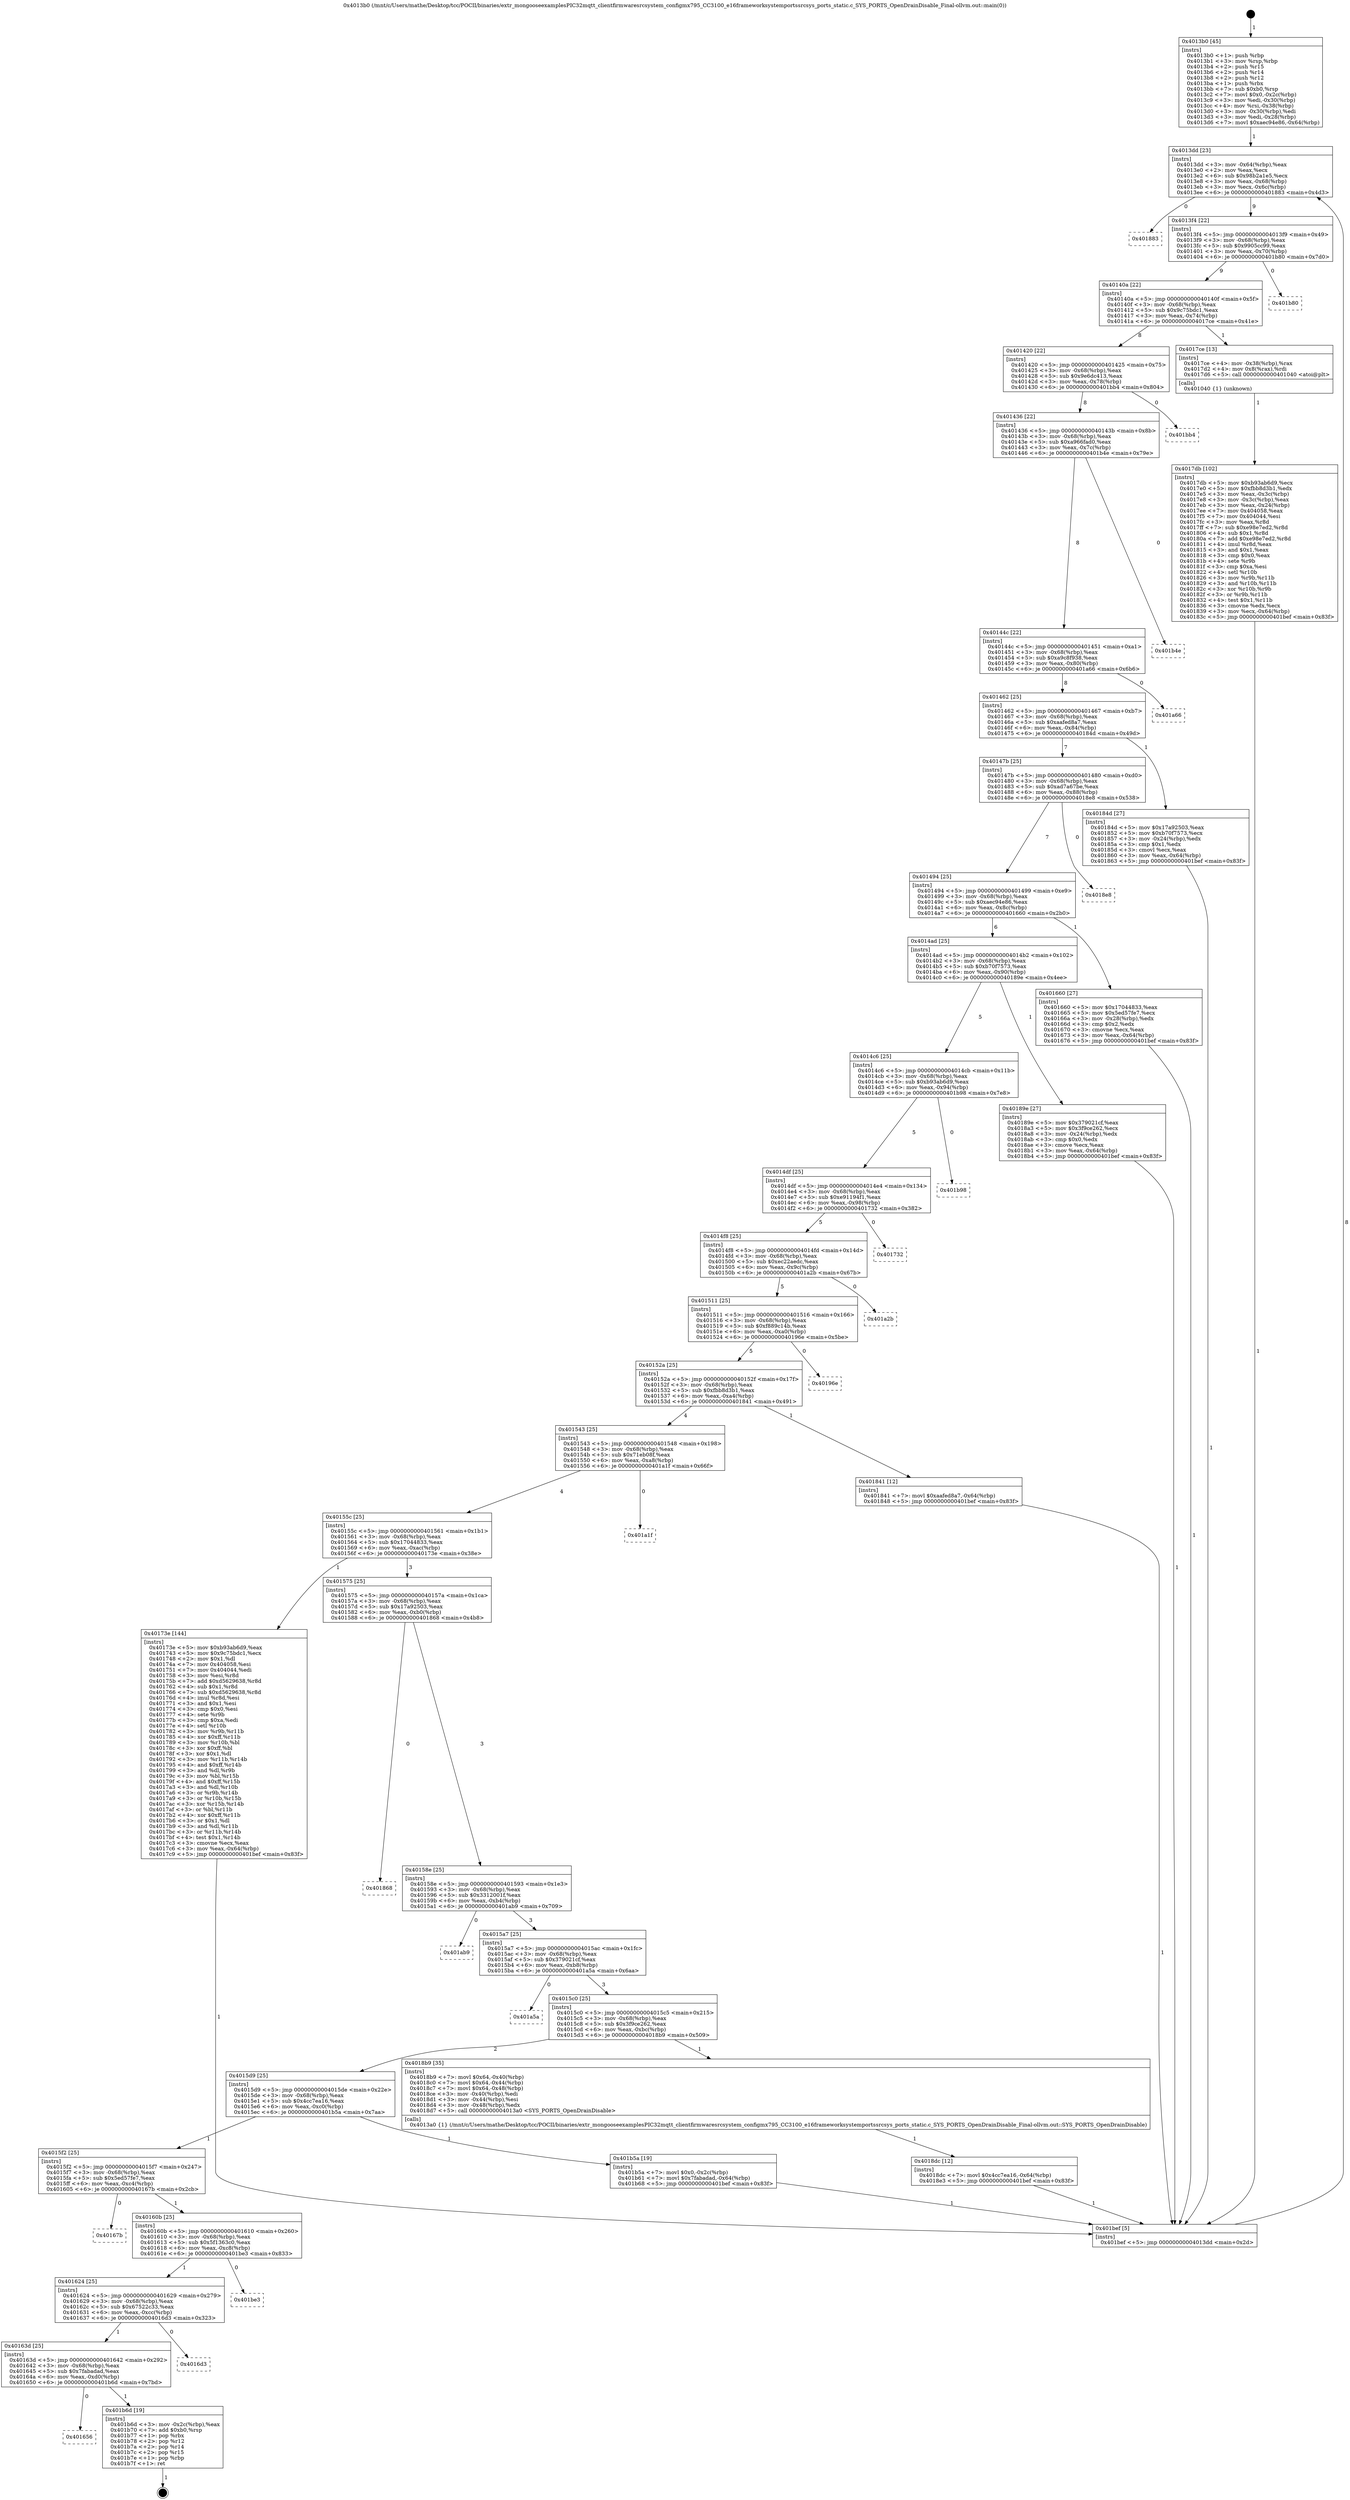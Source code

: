 digraph "0x4013b0" {
  label = "0x4013b0 (/mnt/c/Users/mathe/Desktop/tcc/POCII/binaries/extr_mongooseexamplesPIC32mqtt_clientfirmwaresrcsystem_configmx795_CC3100_e16frameworksystemportssrcsys_ports_static.c_SYS_PORTS_OpenDrainDisable_Final-ollvm.out::main(0))"
  labelloc = "t"
  node[shape=record]

  Entry [label="",width=0.3,height=0.3,shape=circle,fillcolor=black,style=filled]
  "0x4013dd" [label="{
     0x4013dd [23]\l
     | [instrs]\l
     &nbsp;&nbsp;0x4013dd \<+3\>: mov -0x64(%rbp),%eax\l
     &nbsp;&nbsp;0x4013e0 \<+2\>: mov %eax,%ecx\l
     &nbsp;&nbsp;0x4013e2 \<+6\>: sub $0x98b2a1e5,%ecx\l
     &nbsp;&nbsp;0x4013e8 \<+3\>: mov %eax,-0x68(%rbp)\l
     &nbsp;&nbsp;0x4013eb \<+3\>: mov %ecx,-0x6c(%rbp)\l
     &nbsp;&nbsp;0x4013ee \<+6\>: je 0000000000401883 \<main+0x4d3\>\l
  }"]
  "0x401883" [label="{
     0x401883\l
  }", style=dashed]
  "0x4013f4" [label="{
     0x4013f4 [22]\l
     | [instrs]\l
     &nbsp;&nbsp;0x4013f4 \<+5\>: jmp 00000000004013f9 \<main+0x49\>\l
     &nbsp;&nbsp;0x4013f9 \<+3\>: mov -0x68(%rbp),%eax\l
     &nbsp;&nbsp;0x4013fc \<+5\>: sub $0x9905cc99,%eax\l
     &nbsp;&nbsp;0x401401 \<+3\>: mov %eax,-0x70(%rbp)\l
     &nbsp;&nbsp;0x401404 \<+6\>: je 0000000000401b80 \<main+0x7d0\>\l
  }"]
  Exit [label="",width=0.3,height=0.3,shape=circle,fillcolor=black,style=filled,peripheries=2]
  "0x401b80" [label="{
     0x401b80\l
  }", style=dashed]
  "0x40140a" [label="{
     0x40140a [22]\l
     | [instrs]\l
     &nbsp;&nbsp;0x40140a \<+5\>: jmp 000000000040140f \<main+0x5f\>\l
     &nbsp;&nbsp;0x40140f \<+3\>: mov -0x68(%rbp),%eax\l
     &nbsp;&nbsp;0x401412 \<+5\>: sub $0x9c75bdc1,%eax\l
     &nbsp;&nbsp;0x401417 \<+3\>: mov %eax,-0x74(%rbp)\l
     &nbsp;&nbsp;0x40141a \<+6\>: je 00000000004017ce \<main+0x41e\>\l
  }"]
  "0x401656" [label="{
     0x401656\l
  }", style=dashed]
  "0x4017ce" [label="{
     0x4017ce [13]\l
     | [instrs]\l
     &nbsp;&nbsp;0x4017ce \<+4\>: mov -0x38(%rbp),%rax\l
     &nbsp;&nbsp;0x4017d2 \<+4\>: mov 0x8(%rax),%rdi\l
     &nbsp;&nbsp;0x4017d6 \<+5\>: call 0000000000401040 \<atoi@plt\>\l
     | [calls]\l
     &nbsp;&nbsp;0x401040 \{1\} (unknown)\l
  }"]
  "0x401420" [label="{
     0x401420 [22]\l
     | [instrs]\l
     &nbsp;&nbsp;0x401420 \<+5\>: jmp 0000000000401425 \<main+0x75\>\l
     &nbsp;&nbsp;0x401425 \<+3\>: mov -0x68(%rbp),%eax\l
     &nbsp;&nbsp;0x401428 \<+5\>: sub $0x9e6dc413,%eax\l
     &nbsp;&nbsp;0x40142d \<+3\>: mov %eax,-0x78(%rbp)\l
     &nbsp;&nbsp;0x401430 \<+6\>: je 0000000000401bb4 \<main+0x804\>\l
  }"]
  "0x401b6d" [label="{
     0x401b6d [19]\l
     | [instrs]\l
     &nbsp;&nbsp;0x401b6d \<+3\>: mov -0x2c(%rbp),%eax\l
     &nbsp;&nbsp;0x401b70 \<+7\>: add $0xb0,%rsp\l
     &nbsp;&nbsp;0x401b77 \<+1\>: pop %rbx\l
     &nbsp;&nbsp;0x401b78 \<+2\>: pop %r12\l
     &nbsp;&nbsp;0x401b7a \<+2\>: pop %r14\l
     &nbsp;&nbsp;0x401b7c \<+2\>: pop %r15\l
     &nbsp;&nbsp;0x401b7e \<+1\>: pop %rbp\l
     &nbsp;&nbsp;0x401b7f \<+1\>: ret\l
  }"]
  "0x401bb4" [label="{
     0x401bb4\l
  }", style=dashed]
  "0x401436" [label="{
     0x401436 [22]\l
     | [instrs]\l
     &nbsp;&nbsp;0x401436 \<+5\>: jmp 000000000040143b \<main+0x8b\>\l
     &nbsp;&nbsp;0x40143b \<+3\>: mov -0x68(%rbp),%eax\l
     &nbsp;&nbsp;0x40143e \<+5\>: sub $0xa966fad0,%eax\l
     &nbsp;&nbsp;0x401443 \<+3\>: mov %eax,-0x7c(%rbp)\l
     &nbsp;&nbsp;0x401446 \<+6\>: je 0000000000401b4e \<main+0x79e\>\l
  }"]
  "0x40163d" [label="{
     0x40163d [25]\l
     | [instrs]\l
     &nbsp;&nbsp;0x40163d \<+5\>: jmp 0000000000401642 \<main+0x292\>\l
     &nbsp;&nbsp;0x401642 \<+3\>: mov -0x68(%rbp),%eax\l
     &nbsp;&nbsp;0x401645 \<+5\>: sub $0x7fabadad,%eax\l
     &nbsp;&nbsp;0x40164a \<+6\>: mov %eax,-0xd0(%rbp)\l
     &nbsp;&nbsp;0x401650 \<+6\>: je 0000000000401b6d \<main+0x7bd\>\l
  }"]
  "0x401b4e" [label="{
     0x401b4e\l
  }", style=dashed]
  "0x40144c" [label="{
     0x40144c [22]\l
     | [instrs]\l
     &nbsp;&nbsp;0x40144c \<+5\>: jmp 0000000000401451 \<main+0xa1\>\l
     &nbsp;&nbsp;0x401451 \<+3\>: mov -0x68(%rbp),%eax\l
     &nbsp;&nbsp;0x401454 \<+5\>: sub $0xa9c8f938,%eax\l
     &nbsp;&nbsp;0x401459 \<+3\>: mov %eax,-0x80(%rbp)\l
     &nbsp;&nbsp;0x40145c \<+6\>: je 0000000000401a66 \<main+0x6b6\>\l
  }"]
  "0x4016d3" [label="{
     0x4016d3\l
  }", style=dashed]
  "0x401a66" [label="{
     0x401a66\l
  }", style=dashed]
  "0x401462" [label="{
     0x401462 [25]\l
     | [instrs]\l
     &nbsp;&nbsp;0x401462 \<+5\>: jmp 0000000000401467 \<main+0xb7\>\l
     &nbsp;&nbsp;0x401467 \<+3\>: mov -0x68(%rbp),%eax\l
     &nbsp;&nbsp;0x40146a \<+5\>: sub $0xaafed8a7,%eax\l
     &nbsp;&nbsp;0x40146f \<+6\>: mov %eax,-0x84(%rbp)\l
     &nbsp;&nbsp;0x401475 \<+6\>: je 000000000040184d \<main+0x49d\>\l
  }"]
  "0x401624" [label="{
     0x401624 [25]\l
     | [instrs]\l
     &nbsp;&nbsp;0x401624 \<+5\>: jmp 0000000000401629 \<main+0x279\>\l
     &nbsp;&nbsp;0x401629 \<+3\>: mov -0x68(%rbp),%eax\l
     &nbsp;&nbsp;0x40162c \<+5\>: sub $0x67522c33,%eax\l
     &nbsp;&nbsp;0x401631 \<+6\>: mov %eax,-0xcc(%rbp)\l
     &nbsp;&nbsp;0x401637 \<+6\>: je 00000000004016d3 \<main+0x323\>\l
  }"]
  "0x40184d" [label="{
     0x40184d [27]\l
     | [instrs]\l
     &nbsp;&nbsp;0x40184d \<+5\>: mov $0x17a92503,%eax\l
     &nbsp;&nbsp;0x401852 \<+5\>: mov $0xb70f7573,%ecx\l
     &nbsp;&nbsp;0x401857 \<+3\>: mov -0x24(%rbp),%edx\l
     &nbsp;&nbsp;0x40185a \<+3\>: cmp $0x1,%edx\l
     &nbsp;&nbsp;0x40185d \<+3\>: cmovl %ecx,%eax\l
     &nbsp;&nbsp;0x401860 \<+3\>: mov %eax,-0x64(%rbp)\l
     &nbsp;&nbsp;0x401863 \<+5\>: jmp 0000000000401bef \<main+0x83f\>\l
  }"]
  "0x40147b" [label="{
     0x40147b [25]\l
     | [instrs]\l
     &nbsp;&nbsp;0x40147b \<+5\>: jmp 0000000000401480 \<main+0xd0\>\l
     &nbsp;&nbsp;0x401480 \<+3\>: mov -0x68(%rbp),%eax\l
     &nbsp;&nbsp;0x401483 \<+5\>: sub $0xad7a67be,%eax\l
     &nbsp;&nbsp;0x401488 \<+6\>: mov %eax,-0x88(%rbp)\l
     &nbsp;&nbsp;0x40148e \<+6\>: je 00000000004018e8 \<main+0x538\>\l
  }"]
  "0x401be3" [label="{
     0x401be3\l
  }", style=dashed]
  "0x4018e8" [label="{
     0x4018e8\l
  }", style=dashed]
  "0x401494" [label="{
     0x401494 [25]\l
     | [instrs]\l
     &nbsp;&nbsp;0x401494 \<+5\>: jmp 0000000000401499 \<main+0xe9\>\l
     &nbsp;&nbsp;0x401499 \<+3\>: mov -0x68(%rbp),%eax\l
     &nbsp;&nbsp;0x40149c \<+5\>: sub $0xaec94e86,%eax\l
     &nbsp;&nbsp;0x4014a1 \<+6\>: mov %eax,-0x8c(%rbp)\l
     &nbsp;&nbsp;0x4014a7 \<+6\>: je 0000000000401660 \<main+0x2b0\>\l
  }"]
  "0x40160b" [label="{
     0x40160b [25]\l
     | [instrs]\l
     &nbsp;&nbsp;0x40160b \<+5\>: jmp 0000000000401610 \<main+0x260\>\l
     &nbsp;&nbsp;0x401610 \<+3\>: mov -0x68(%rbp),%eax\l
     &nbsp;&nbsp;0x401613 \<+5\>: sub $0x5f1363c0,%eax\l
     &nbsp;&nbsp;0x401618 \<+6\>: mov %eax,-0xc8(%rbp)\l
     &nbsp;&nbsp;0x40161e \<+6\>: je 0000000000401be3 \<main+0x833\>\l
  }"]
  "0x401660" [label="{
     0x401660 [27]\l
     | [instrs]\l
     &nbsp;&nbsp;0x401660 \<+5\>: mov $0x17044833,%eax\l
     &nbsp;&nbsp;0x401665 \<+5\>: mov $0x5ed57fe7,%ecx\l
     &nbsp;&nbsp;0x40166a \<+3\>: mov -0x28(%rbp),%edx\l
     &nbsp;&nbsp;0x40166d \<+3\>: cmp $0x2,%edx\l
     &nbsp;&nbsp;0x401670 \<+3\>: cmovne %ecx,%eax\l
     &nbsp;&nbsp;0x401673 \<+3\>: mov %eax,-0x64(%rbp)\l
     &nbsp;&nbsp;0x401676 \<+5\>: jmp 0000000000401bef \<main+0x83f\>\l
  }"]
  "0x4014ad" [label="{
     0x4014ad [25]\l
     | [instrs]\l
     &nbsp;&nbsp;0x4014ad \<+5\>: jmp 00000000004014b2 \<main+0x102\>\l
     &nbsp;&nbsp;0x4014b2 \<+3\>: mov -0x68(%rbp),%eax\l
     &nbsp;&nbsp;0x4014b5 \<+5\>: sub $0xb70f7573,%eax\l
     &nbsp;&nbsp;0x4014ba \<+6\>: mov %eax,-0x90(%rbp)\l
     &nbsp;&nbsp;0x4014c0 \<+6\>: je 000000000040189e \<main+0x4ee\>\l
  }"]
  "0x401bef" [label="{
     0x401bef [5]\l
     | [instrs]\l
     &nbsp;&nbsp;0x401bef \<+5\>: jmp 00000000004013dd \<main+0x2d\>\l
  }"]
  "0x4013b0" [label="{
     0x4013b0 [45]\l
     | [instrs]\l
     &nbsp;&nbsp;0x4013b0 \<+1\>: push %rbp\l
     &nbsp;&nbsp;0x4013b1 \<+3\>: mov %rsp,%rbp\l
     &nbsp;&nbsp;0x4013b4 \<+2\>: push %r15\l
     &nbsp;&nbsp;0x4013b6 \<+2\>: push %r14\l
     &nbsp;&nbsp;0x4013b8 \<+2\>: push %r12\l
     &nbsp;&nbsp;0x4013ba \<+1\>: push %rbx\l
     &nbsp;&nbsp;0x4013bb \<+7\>: sub $0xb0,%rsp\l
     &nbsp;&nbsp;0x4013c2 \<+7\>: movl $0x0,-0x2c(%rbp)\l
     &nbsp;&nbsp;0x4013c9 \<+3\>: mov %edi,-0x30(%rbp)\l
     &nbsp;&nbsp;0x4013cc \<+4\>: mov %rsi,-0x38(%rbp)\l
     &nbsp;&nbsp;0x4013d0 \<+3\>: mov -0x30(%rbp),%edi\l
     &nbsp;&nbsp;0x4013d3 \<+3\>: mov %edi,-0x28(%rbp)\l
     &nbsp;&nbsp;0x4013d6 \<+7\>: movl $0xaec94e86,-0x64(%rbp)\l
  }"]
  "0x40167b" [label="{
     0x40167b\l
  }", style=dashed]
  "0x40189e" [label="{
     0x40189e [27]\l
     | [instrs]\l
     &nbsp;&nbsp;0x40189e \<+5\>: mov $0x379021cf,%eax\l
     &nbsp;&nbsp;0x4018a3 \<+5\>: mov $0x3f9ce262,%ecx\l
     &nbsp;&nbsp;0x4018a8 \<+3\>: mov -0x24(%rbp),%edx\l
     &nbsp;&nbsp;0x4018ab \<+3\>: cmp $0x0,%edx\l
     &nbsp;&nbsp;0x4018ae \<+3\>: cmove %ecx,%eax\l
     &nbsp;&nbsp;0x4018b1 \<+3\>: mov %eax,-0x64(%rbp)\l
     &nbsp;&nbsp;0x4018b4 \<+5\>: jmp 0000000000401bef \<main+0x83f\>\l
  }"]
  "0x4014c6" [label="{
     0x4014c6 [25]\l
     | [instrs]\l
     &nbsp;&nbsp;0x4014c6 \<+5\>: jmp 00000000004014cb \<main+0x11b\>\l
     &nbsp;&nbsp;0x4014cb \<+3\>: mov -0x68(%rbp),%eax\l
     &nbsp;&nbsp;0x4014ce \<+5\>: sub $0xb93ab6d9,%eax\l
     &nbsp;&nbsp;0x4014d3 \<+6\>: mov %eax,-0x94(%rbp)\l
     &nbsp;&nbsp;0x4014d9 \<+6\>: je 0000000000401b98 \<main+0x7e8\>\l
  }"]
  "0x4015f2" [label="{
     0x4015f2 [25]\l
     | [instrs]\l
     &nbsp;&nbsp;0x4015f2 \<+5\>: jmp 00000000004015f7 \<main+0x247\>\l
     &nbsp;&nbsp;0x4015f7 \<+3\>: mov -0x68(%rbp),%eax\l
     &nbsp;&nbsp;0x4015fa \<+5\>: sub $0x5ed57fe7,%eax\l
     &nbsp;&nbsp;0x4015ff \<+6\>: mov %eax,-0xc4(%rbp)\l
     &nbsp;&nbsp;0x401605 \<+6\>: je 000000000040167b \<main+0x2cb\>\l
  }"]
  "0x401b98" [label="{
     0x401b98\l
  }", style=dashed]
  "0x4014df" [label="{
     0x4014df [25]\l
     | [instrs]\l
     &nbsp;&nbsp;0x4014df \<+5\>: jmp 00000000004014e4 \<main+0x134\>\l
     &nbsp;&nbsp;0x4014e4 \<+3\>: mov -0x68(%rbp),%eax\l
     &nbsp;&nbsp;0x4014e7 \<+5\>: sub $0xe91194f1,%eax\l
     &nbsp;&nbsp;0x4014ec \<+6\>: mov %eax,-0x98(%rbp)\l
     &nbsp;&nbsp;0x4014f2 \<+6\>: je 0000000000401732 \<main+0x382\>\l
  }"]
  "0x401b5a" [label="{
     0x401b5a [19]\l
     | [instrs]\l
     &nbsp;&nbsp;0x401b5a \<+7\>: movl $0x0,-0x2c(%rbp)\l
     &nbsp;&nbsp;0x401b61 \<+7\>: movl $0x7fabadad,-0x64(%rbp)\l
     &nbsp;&nbsp;0x401b68 \<+5\>: jmp 0000000000401bef \<main+0x83f\>\l
  }"]
  "0x401732" [label="{
     0x401732\l
  }", style=dashed]
  "0x4014f8" [label="{
     0x4014f8 [25]\l
     | [instrs]\l
     &nbsp;&nbsp;0x4014f8 \<+5\>: jmp 00000000004014fd \<main+0x14d\>\l
     &nbsp;&nbsp;0x4014fd \<+3\>: mov -0x68(%rbp),%eax\l
     &nbsp;&nbsp;0x401500 \<+5\>: sub $0xec22aedc,%eax\l
     &nbsp;&nbsp;0x401505 \<+6\>: mov %eax,-0x9c(%rbp)\l
     &nbsp;&nbsp;0x40150b \<+6\>: je 0000000000401a2b \<main+0x67b\>\l
  }"]
  "0x4018dc" [label="{
     0x4018dc [12]\l
     | [instrs]\l
     &nbsp;&nbsp;0x4018dc \<+7\>: movl $0x4cc7ea16,-0x64(%rbp)\l
     &nbsp;&nbsp;0x4018e3 \<+5\>: jmp 0000000000401bef \<main+0x83f\>\l
  }"]
  "0x401a2b" [label="{
     0x401a2b\l
  }", style=dashed]
  "0x401511" [label="{
     0x401511 [25]\l
     | [instrs]\l
     &nbsp;&nbsp;0x401511 \<+5\>: jmp 0000000000401516 \<main+0x166\>\l
     &nbsp;&nbsp;0x401516 \<+3\>: mov -0x68(%rbp),%eax\l
     &nbsp;&nbsp;0x401519 \<+5\>: sub $0xf889c14b,%eax\l
     &nbsp;&nbsp;0x40151e \<+6\>: mov %eax,-0xa0(%rbp)\l
     &nbsp;&nbsp;0x401524 \<+6\>: je 000000000040196e \<main+0x5be\>\l
  }"]
  "0x4015d9" [label="{
     0x4015d9 [25]\l
     | [instrs]\l
     &nbsp;&nbsp;0x4015d9 \<+5\>: jmp 00000000004015de \<main+0x22e\>\l
     &nbsp;&nbsp;0x4015de \<+3\>: mov -0x68(%rbp),%eax\l
     &nbsp;&nbsp;0x4015e1 \<+5\>: sub $0x4cc7ea16,%eax\l
     &nbsp;&nbsp;0x4015e6 \<+6\>: mov %eax,-0xc0(%rbp)\l
     &nbsp;&nbsp;0x4015ec \<+6\>: je 0000000000401b5a \<main+0x7aa\>\l
  }"]
  "0x40196e" [label="{
     0x40196e\l
  }", style=dashed]
  "0x40152a" [label="{
     0x40152a [25]\l
     | [instrs]\l
     &nbsp;&nbsp;0x40152a \<+5\>: jmp 000000000040152f \<main+0x17f\>\l
     &nbsp;&nbsp;0x40152f \<+3\>: mov -0x68(%rbp),%eax\l
     &nbsp;&nbsp;0x401532 \<+5\>: sub $0xfbb8d3b1,%eax\l
     &nbsp;&nbsp;0x401537 \<+6\>: mov %eax,-0xa4(%rbp)\l
     &nbsp;&nbsp;0x40153d \<+6\>: je 0000000000401841 \<main+0x491\>\l
  }"]
  "0x4018b9" [label="{
     0x4018b9 [35]\l
     | [instrs]\l
     &nbsp;&nbsp;0x4018b9 \<+7\>: movl $0x64,-0x40(%rbp)\l
     &nbsp;&nbsp;0x4018c0 \<+7\>: movl $0x64,-0x44(%rbp)\l
     &nbsp;&nbsp;0x4018c7 \<+7\>: movl $0x64,-0x48(%rbp)\l
     &nbsp;&nbsp;0x4018ce \<+3\>: mov -0x40(%rbp),%edi\l
     &nbsp;&nbsp;0x4018d1 \<+3\>: mov -0x44(%rbp),%esi\l
     &nbsp;&nbsp;0x4018d4 \<+3\>: mov -0x48(%rbp),%edx\l
     &nbsp;&nbsp;0x4018d7 \<+5\>: call 00000000004013a0 \<SYS_PORTS_OpenDrainDisable\>\l
     | [calls]\l
     &nbsp;&nbsp;0x4013a0 \{1\} (/mnt/c/Users/mathe/Desktop/tcc/POCII/binaries/extr_mongooseexamplesPIC32mqtt_clientfirmwaresrcsystem_configmx795_CC3100_e16frameworksystemportssrcsys_ports_static.c_SYS_PORTS_OpenDrainDisable_Final-ollvm.out::SYS_PORTS_OpenDrainDisable)\l
  }"]
  "0x401841" [label="{
     0x401841 [12]\l
     | [instrs]\l
     &nbsp;&nbsp;0x401841 \<+7\>: movl $0xaafed8a7,-0x64(%rbp)\l
     &nbsp;&nbsp;0x401848 \<+5\>: jmp 0000000000401bef \<main+0x83f\>\l
  }"]
  "0x401543" [label="{
     0x401543 [25]\l
     | [instrs]\l
     &nbsp;&nbsp;0x401543 \<+5\>: jmp 0000000000401548 \<main+0x198\>\l
     &nbsp;&nbsp;0x401548 \<+3\>: mov -0x68(%rbp),%eax\l
     &nbsp;&nbsp;0x40154b \<+5\>: sub $0x71eb08f,%eax\l
     &nbsp;&nbsp;0x401550 \<+6\>: mov %eax,-0xa8(%rbp)\l
     &nbsp;&nbsp;0x401556 \<+6\>: je 0000000000401a1f \<main+0x66f\>\l
  }"]
  "0x4015c0" [label="{
     0x4015c0 [25]\l
     | [instrs]\l
     &nbsp;&nbsp;0x4015c0 \<+5\>: jmp 00000000004015c5 \<main+0x215\>\l
     &nbsp;&nbsp;0x4015c5 \<+3\>: mov -0x68(%rbp),%eax\l
     &nbsp;&nbsp;0x4015c8 \<+5\>: sub $0x3f9ce262,%eax\l
     &nbsp;&nbsp;0x4015cd \<+6\>: mov %eax,-0xbc(%rbp)\l
     &nbsp;&nbsp;0x4015d3 \<+6\>: je 00000000004018b9 \<main+0x509\>\l
  }"]
  "0x401a1f" [label="{
     0x401a1f\l
  }", style=dashed]
  "0x40155c" [label="{
     0x40155c [25]\l
     | [instrs]\l
     &nbsp;&nbsp;0x40155c \<+5\>: jmp 0000000000401561 \<main+0x1b1\>\l
     &nbsp;&nbsp;0x401561 \<+3\>: mov -0x68(%rbp),%eax\l
     &nbsp;&nbsp;0x401564 \<+5\>: sub $0x17044833,%eax\l
     &nbsp;&nbsp;0x401569 \<+6\>: mov %eax,-0xac(%rbp)\l
     &nbsp;&nbsp;0x40156f \<+6\>: je 000000000040173e \<main+0x38e\>\l
  }"]
  "0x401a5a" [label="{
     0x401a5a\l
  }", style=dashed]
  "0x40173e" [label="{
     0x40173e [144]\l
     | [instrs]\l
     &nbsp;&nbsp;0x40173e \<+5\>: mov $0xb93ab6d9,%eax\l
     &nbsp;&nbsp;0x401743 \<+5\>: mov $0x9c75bdc1,%ecx\l
     &nbsp;&nbsp;0x401748 \<+2\>: mov $0x1,%dl\l
     &nbsp;&nbsp;0x40174a \<+7\>: mov 0x404058,%esi\l
     &nbsp;&nbsp;0x401751 \<+7\>: mov 0x404044,%edi\l
     &nbsp;&nbsp;0x401758 \<+3\>: mov %esi,%r8d\l
     &nbsp;&nbsp;0x40175b \<+7\>: add $0xd5629638,%r8d\l
     &nbsp;&nbsp;0x401762 \<+4\>: sub $0x1,%r8d\l
     &nbsp;&nbsp;0x401766 \<+7\>: sub $0xd5629638,%r8d\l
     &nbsp;&nbsp;0x40176d \<+4\>: imul %r8d,%esi\l
     &nbsp;&nbsp;0x401771 \<+3\>: and $0x1,%esi\l
     &nbsp;&nbsp;0x401774 \<+3\>: cmp $0x0,%esi\l
     &nbsp;&nbsp;0x401777 \<+4\>: sete %r9b\l
     &nbsp;&nbsp;0x40177b \<+3\>: cmp $0xa,%edi\l
     &nbsp;&nbsp;0x40177e \<+4\>: setl %r10b\l
     &nbsp;&nbsp;0x401782 \<+3\>: mov %r9b,%r11b\l
     &nbsp;&nbsp;0x401785 \<+4\>: xor $0xff,%r11b\l
     &nbsp;&nbsp;0x401789 \<+3\>: mov %r10b,%bl\l
     &nbsp;&nbsp;0x40178c \<+3\>: xor $0xff,%bl\l
     &nbsp;&nbsp;0x40178f \<+3\>: xor $0x1,%dl\l
     &nbsp;&nbsp;0x401792 \<+3\>: mov %r11b,%r14b\l
     &nbsp;&nbsp;0x401795 \<+4\>: and $0xff,%r14b\l
     &nbsp;&nbsp;0x401799 \<+3\>: and %dl,%r9b\l
     &nbsp;&nbsp;0x40179c \<+3\>: mov %bl,%r15b\l
     &nbsp;&nbsp;0x40179f \<+4\>: and $0xff,%r15b\l
     &nbsp;&nbsp;0x4017a3 \<+3\>: and %dl,%r10b\l
     &nbsp;&nbsp;0x4017a6 \<+3\>: or %r9b,%r14b\l
     &nbsp;&nbsp;0x4017a9 \<+3\>: or %r10b,%r15b\l
     &nbsp;&nbsp;0x4017ac \<+3\>: xor %r15b,%r14b\l
     &nbsp;&nbsp;0x4017af \<+3\>: or %bl,%r11b\l
     &nbsp;&nbsp;0x4017b2 \<+4\>: xor $0xff,%r11b\l
     &nbsp;&nbsp;0x4017b6 \<+3\>: or $0x1,%dl\l
     &nbsp;&nbsp;0x4017b9 \<+3\>: and %dl,%r11b\l
     &nbsp;&nbsp;0x4017bc \<+3\>: or %r11b,%r14b\l
     &nbsp;&nbsp;0x4017bf \<+4\>: test $0x1,%r14b\l
     &nbsp;&nbsp;0x4017c3 \<+3\>: cmovne %ecx,%eax\l
     &nbsp;&nbsp;0x4017c6 \<+3\>: mov %eax,-0x64(%rbp)\l
     &nbsp;&nbsp;0x4017c9 \<+5\>: jmp 0000000000401bef \<main+0x83f\>\l
  }"]
  "0x401575" [label="{
     0x401575 [25]\l
     | [instrs]\l
     &nbsp;&nbsp;0x401575 \<+5\>: jmp 000000000040157a \<main+0x1ca\>\l
     &nbsp;&nbsp;0x40157a \<+3\>: mov -0x68(%rbp),%eax\l
     &nbsp;&nbsp;0x40157d \<+5\>: sub $0x17a92503,%eax\l
     &nbsp;&nbsp;0x401582 \<+6\>: mov %eax,-0xb0(%rbp)\l
     &nbsp;&nbsp;0x401588 \<+6\>: je 0000000000401868 \<main+0x4b8\>\l
  }"]
  "0x4017db" [label="{
     0x4017db [102]\l
     | [instrs]\l
     &nbsp;&nbsp;0x4017db \<+5\>: mov $0xb93ab6d9,%ecx\l
     &nbsp;&nbsp;0x4017e0 \<+5\>: mov $0xfbb8d3b1,%edx\l
     &nbsp;&nbsp;0x4017e5 \<+3\>: mov %eax,-0x3c(%rbp)\l
     &nbsp;&nbsp;0x4017e8 \<+3\>: mov -0x3c(%rbp),%eax\l
     &nbsp;&nbsp;0x4017eb \<+3\>: mov %eax,-0x24(%rbp)\l
     &nbsp;&nbsp;0x4017ee \<+7\>: mov 0x404058,%eax\l
     &nbsp;&nbsp;0x4017f5 \<+7\>: mov 0x404044,%esi\l
     &nbsp;&nbsp;0x4017fc \<+3\>: mov %eax,%r8d\l
     &nbsp;&nbsp;0x4017ff \<+7\>: sub $0xe98e7ed2,%r8d\l
     &nbsp;&nbsp;0x401806 \<+4\>: sub $0x1,%r8d\l
     &nbsp;&nbsp;0x40180a \<+7\>: add $0xe98e7ed2,%r8d\l
     &nbsp;&nbsp;0x401811 \<+4\>: imul %r8d,%eax\l
     &nbsp;&nbsp;0x401815 \<+3\>: and $0x1,%eax\l
     &nbsp;&nbsp;0x401818 \<+3\>: cmp $0x0,%eax\l
     &nbsp;&nbsp;0x40181b \<+4\>: sete %r9b\l
     &nbsp;&nbsp;0x40181f \<+3\>: cmp $0xa,%esi\l
     &nbsp;&nbsp;0x401822 \<+4\>: setl %r10b\l
     &nbsp;&nbsp;0x401826 \<+3\>: mov %r9b,%r11b\l
     &nbsp;&nbsp;0x401829 \<+3\>: and %r10b,%r11b\l
     &nbsp;&nbsp;0x40182c \<+3\>: xor %r10b,%r9b\l
     &nbsp;&nbsp;0x40182f \<+3\>: or %r9b,%r11b\l
     &nbsp;&nbsp;0x401832 \<+4\>: test $0x1,%r11b\l
     &nbsp;&nbsp;0x401836 \<+3\>: cmovne %edx,%ecx\l
     &nbsp;&nbsp;0x401839 \<+3\>: mov %ecx,-0x64(%rbp)\l
     &nbsp;&nbsp;0x40183c \<+5\>: jmp 0000000000401bef \<main+0x83f\>\l
  }"]
  "0x4015a7" [label="{
     0x4015a7 [25]\l
     | [instrs]\l
     &nbsp;&nbsp;0x4015a7 \<+5\>: jmp 00000000004015ac \<main+0x1fc\>\l
     &nbsp;&nbsp;0x4015ac \<+3\>: mov -0x68(%rbp),%eax\l
     &nbsp;&nbsp;0x4015af \<+5\>: sub $0x379021cf,%eax\l
     &nbsp;&nbsp;0x4015b4 \<+6\>: mov %eax,-0xb8(%rbp)\l
     &nbsp;&nbsp;0x4015ba \<+6\>: je 0000000000401a5a \<main+0x6aa\>\l
  }"]
  "0x401868" [label="{
     0x401868\l
  }", style=dashed]
  "0x40158e" [label="{
     0x40158e [25]\l
     | [instrs]\l
     &nbsp;&nbsp;0x40158e \<+5\>: jmp 0000000000401593 \<main+0x1e3\>\l
     &nbsp;&nbsp;0x401593 \<+3\>: mov -0x68(%rbp),%eax\l
     &nbsp;&nbsp;0x401596 \<+5\>: sub $0x3312001f,%eax\l
     &nbsp;&nbsp;0x40159b \<+6\>: mov %eax,-0xb4(%rbp)\l
     &nbsp;&nbsp;0x4015a1 \<+6\>: je 0000000000401ab9 \<main+0x709\>\l
  }"]
  "0x401ab9" [label="{
     0x401ab9\l
  }", style=dashed]
  Entry -> "0x4013b0" [label=" 1"]
  "0x4013dd" -> "0x401883" [label=" 0"]
  "0x4013dd" -> "0x4013f4" [label=" 9"]
  "0x401b6d" -> Exit [label=" 1"]
  "0x4013f4" -> "0x401b80" [label=" 0"]
  "0x4013f4" -> "0x40140a" [label=" 9"]
  "0x40163d" -> "0x401656" [label=" 0"]
  "0x40140a" -> "0x4017ce" [label=" 1"]
  "0x40140a" -> "0x401420" [label=" 8"]
  "0x40163d" -> "0x401b6d" [label=" 1"]
  "0x401420" -> "0x401bb4" [label=" 0"]
  "0x401420" -> "0x401436" [label=" 8"]
  "0x401624" -> "0x40163d" [label=" 1"]
  "0x401436" -> "0x401b4e" [label=" 0"]
  "0x401436" -> "0x40144c" [label=" 8"]
  "0x401624" -> "0x4016d3" [label=" 0"]
  "0x40144c" -> "0x401a66" [label=" 0"]
  "0x40144c" -> "0x401462" [label=" 8"]
  "0x40160b" -> "0x401624" [label=" 1"]
  "0x401462" -> "0x40184d" [label=" 1"]
  "0x401462" -> "0x40147b" [label=" 7"]
  "0x40160b" -> "0x401be3" [label=" 0"]
  "0x40147b" -> "0x4018e8" [label=" 0"]
  "0x40147b" -> "0x401494" [label=" 7"]
  "0x4015f2" -> "0x40160b" [label=" 1"]
  "0x401494" -> "0x401660" [label=" 1"]
  "0x401494" -> "0x4014ad" [label=" 6"]
  "0x401660" -> "0x401bef" [label=" 1"]
  "0x4013b0" -> "0x4013dd" [label=" 1"]
  "0x401bef" -> "0x4013dd" [label=" 8"]
  "0x4015f2" -> "0x40167b" [label=" 0"]
  "0x4014ad" -> "0x40189e" [label=" 1"]
  "0x4014ad" -> "0x4014c6" [label=" 5"]
  "0x401b5a" -> "0x401bef" [label=" 1"]
  "0x4014c6" -> "0x401b98" [label=" 0"]
  "0x4014c6" -> "0x4014df" [label=" 5"]
  "0x4015d9" -> "0x4015f2" [label=" 1"]
  "0x4014df" -> "0x401732" [label=" 0"]
  "0x4014df" -> "0x4014f8" [label=" 5"]
  "0x4015d9" -> "0x401b5a" [label=" 1"]
  "0x4014f8" -> "0x401a2b" [label=" 0"]
  "0x4014f8" -> "0x401511" [label=" 5"]
  "0x4018dc" -> "0x401bef" [label=" 1"]
  "0x401511" -> "0x40196e" [label=" 0"]
  "0x401511" -> "0x40152a" [label=" 5"]
  "0x4018b9" -> "0x4018dc" [label=" 1"]
  "0x40152a" -> "0x401841" [label=" 1"]
  "0x40152a" -> "0x401543" [label=" 4"]
  "0x4015c0" -> "0x4015d9" [label=" 2"]
  "0x401543" -> "0x401a1f" [label=" 0"]
  "0x401543" -> "0x40155c" [label=" 4"]
  "0x4015c0" -> "0x4018b9" [label=" 1"]
  "0x40155c" -> "0x40173e" [label=" 1"]
  "0x40155c" -> "0x401575" [label=" 3"]
  "0x40173e" -> "0x401bef" [label=" 1"]
  "0x4017ce" -> "0x4017db" [label=" 1"]
  "0x4017db" -> "0x401bef" [label=" 1"]
  "0x401841" -> "0x401bef" [label=" 1"]
  "0x40184d" -> "0x401bef" [label=" 1"]
  "0x40189e" -> "0x401bef" [label=" 1"]
  "0x4015a7" -> "0x4015c0" [label=" 3"]
  "0x401575" -> "0x401868" [label=" 0"]
  "0x401575" -> "0x40158e" [label=" 3"]
  "0x4015a7" -> "0x401a5a" [label=" 0"]
  "0x40158e" -> "0x401ab9" [label=" 0"]
  "0x40158e" -> "0x4015a7" [label=" 3"]
}
